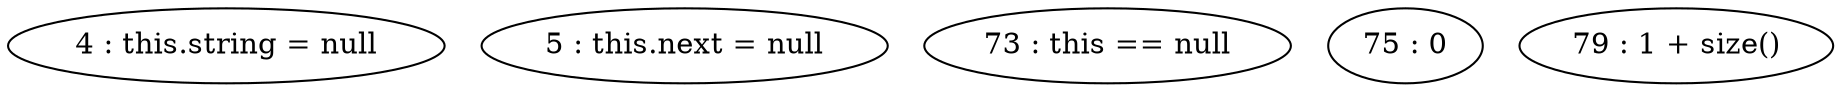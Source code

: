 digraph G {
"4 : this.string = null"
"5 : this.next = null"
"73 : this == null"
"75 : 0"
"79 : 1 + size()"
}